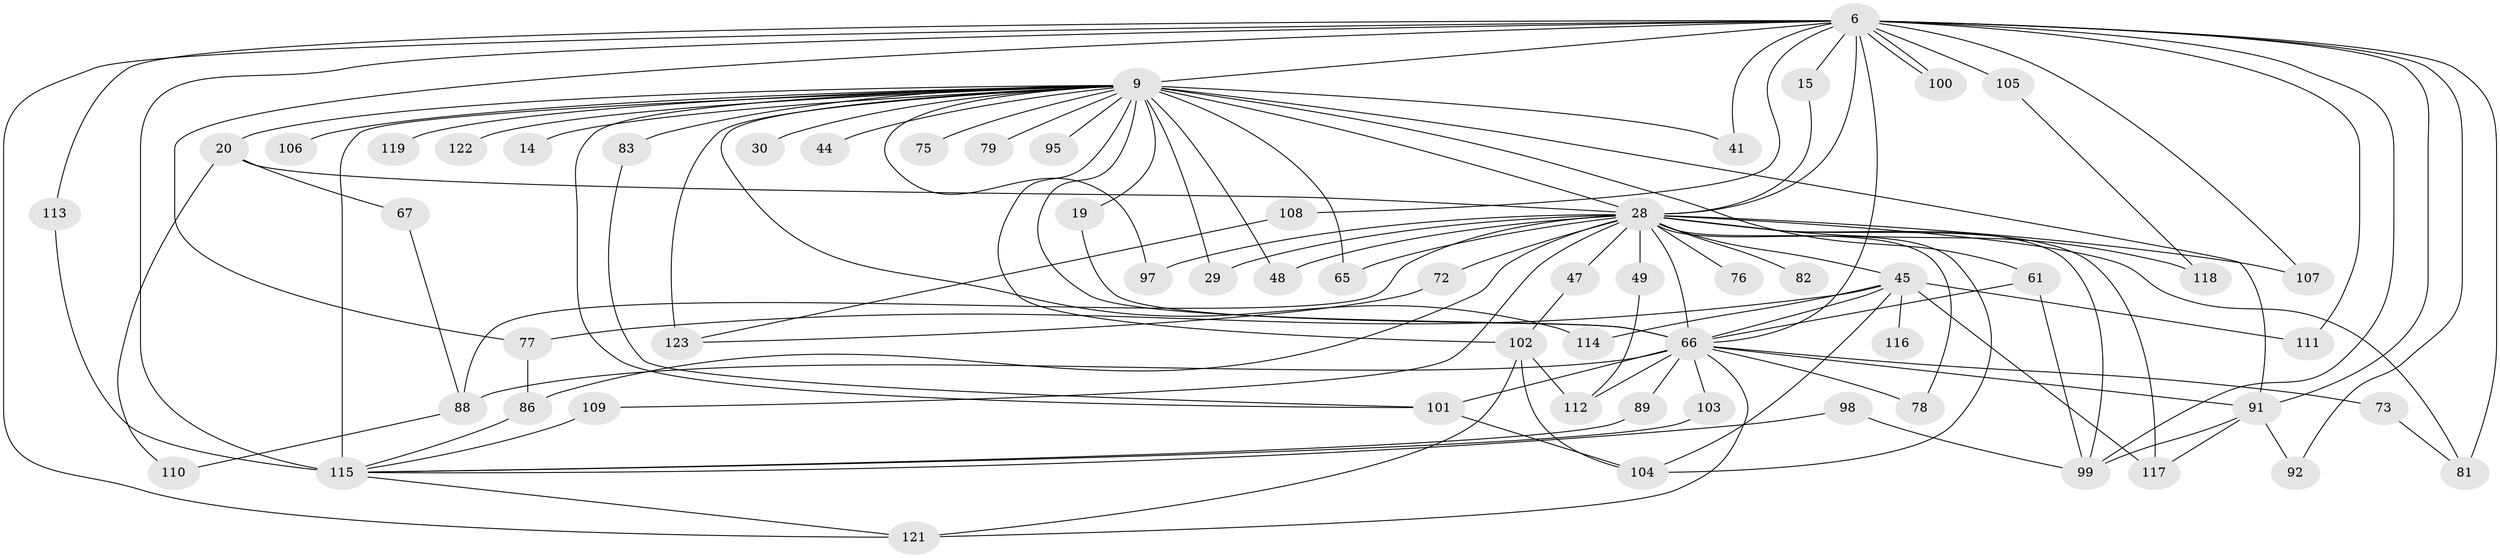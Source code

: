 // original degree distribution, {31: 0.008130081300813009, 29: 0.008130081300813009, 20: 0.008130081300813009, 15: 0.008130081300813009, 21: 0.032520325203252036, 19: 0.008130081300813009, 26: 0.008130081300813009, 4: 0.06504065040650407, 5: 0.056910569105691054, 2: 0.5365853658536586, 9: 0.008130081300813009, 3: 0.21138211382113822, 7: 0.016260162601626018, 6: 0.024390243902439025}
// Generated by graph-tools (version 1.1) at 2025/45/03/09/25 04:45:30]
// undirected, 61 vertices, 114 edges
graph export_dot {
graph [start="1"]
  node [color=gray90,style=filled];
  6 [super="+3"];
  9 [super="+8+2"];
  14;
  15;
  19;
  20 [super="+11"];
  28 [super="+10"];
  29;
  30;
  41 [super="+39"];
  44;
  45 [super="+42"];
  47;
  48;
  49;
  61 [super="+43"];
  65 [super="+60"];
  66 [super="+56+31+5"];
  67;
  72;
  73;
  75 [super="+52"];
  76;
  77 [super="+55"];
  78;
  79;
  81 [super="+68"];
  82;
  83 [super="+46"];
  86 [super="+53"];
  88 [super="+27"];
  89;
  91 [super="+87+26+84"];
  92;
  95;
  97;
  98;
  99 [super="+37+59"];
  100;
  101 [super="+58+90"];
  102 [super="+21+25"];
  103;
  104 [super="+54"];
  105;
  106;
  107;
  108;
  109 [super="+51"];
  110;
  111;
  112 [super="+62"];
  113;
  114;
  115 [super="+57+35+96"];
  116;
  117 [super="+93"];
  118;
  119;
  121 [super="+120"];
  122 [super="+94"];
  123 [super="+36"];
  6 -- 9 [weight=8];
  6 -- 81 [weight=2];
  6 -- 92;
  6 -- 100;
  6 -- 100;
  6 -- 105 [weight=2];
  6 -- 113;
  6 -- 77 [weight=2];
  6 -- 15;
  6 -- 41 [weight=2];
  6 -- 107;
  6 -- 108;
  6 -- 111;
  6 -- 121;
  6 -- 99 [weight=2];
  6 -- 66 [weight=5];
  6 -- 115;
  6 -- 91 [weight=2];
  6 -- 28 [weight=4];
  9 -- 29;
  9 -- 30 [weight=2];
  9 -- 75 [weight=3];
  9 -- 79 [weight=2];
  9 -- 95 [weight=2];
  9 -- 106 [weight=2];
  9 -- 28 [weight=9];
  9 -- 122 [weight=3];
  9 -- 102 [weight=4];
  9 -- 123 [weight=4];
  9 -- 61;
  9 -- 66 [weight=12];
  9 -- 91 [weight=9];
  9 -- 115 [weight=6];
  9 -- 65 [weight=3];
  9 -- 14;
  9 -- 19;
  9 -- 20 [weight=2];
  9 -- 83 [weight=2];
  9 -- 97;
  9 -- 101 [weight=2];
  9 -- 41;
  9 -- 44;
  9 -- 48;
  9 -- 114;
  9 -- 119 [weight=2];
  15 -- 28;
  19 -- 66;
  20 -- 110;
  20 -- 67;
  20 -- 28;
  28 -- 65;
  28 -- 66 [weight=4];
  28 -- 72;
  28 -- 76;
  28 -- 78;
  28 -- 81;
  28 -- 82 [weight=2];
  28 -- 86;
  28 -- 88 [weight=2];
  28 -- 29;
  28 -- 97;
  28 -- 99 [weight=3];
  28 -- 104;
  28 -- 107;
  28 -- 45;
  28 -- 109;
  28 -- 47;
  28 -- 48;
  28 -- 49 [weight=2];
  28 -- 117;
  28 -- 118;
  45 -- 111;
  45 -- 114;
  45 -- 116 [weight=2];
  45 -- 77;
  45 -- 117;
  45 -- 104;
  45 -- 66 [weight=3];
  47 -- 102;
  49 -- 112;
  61 -- 99;
  61 -- 66;
  66 -- 101 [weight=5];
  66 -- 112;
  66 -- 73;
  66 -- 78;
  66 -- 88;
  66 -- 89;
  66 -- 103;
  66 -- 121;
  66 -- 91 [weight=2];
  67 -- 88;
  72 -- 123;
  73 -- 81;
  77 -- 86;
  83 -- 101;
  86 -- 115;
  88 -- 110;
  89 -- 115;
  91 -- 99;
  91 -- 92;
  91 -- 117;
  98 -- 99;
  98 -- 115;
  101 -- 104;
  102 -- 112;
  102 -- 104;
  102 -- 121;
  103 -- 115;
  105 -- 118;
  108 -- 123;
  109 -- 115 [weight=2];
  113 -- 115;
  115 -- 121;
}
